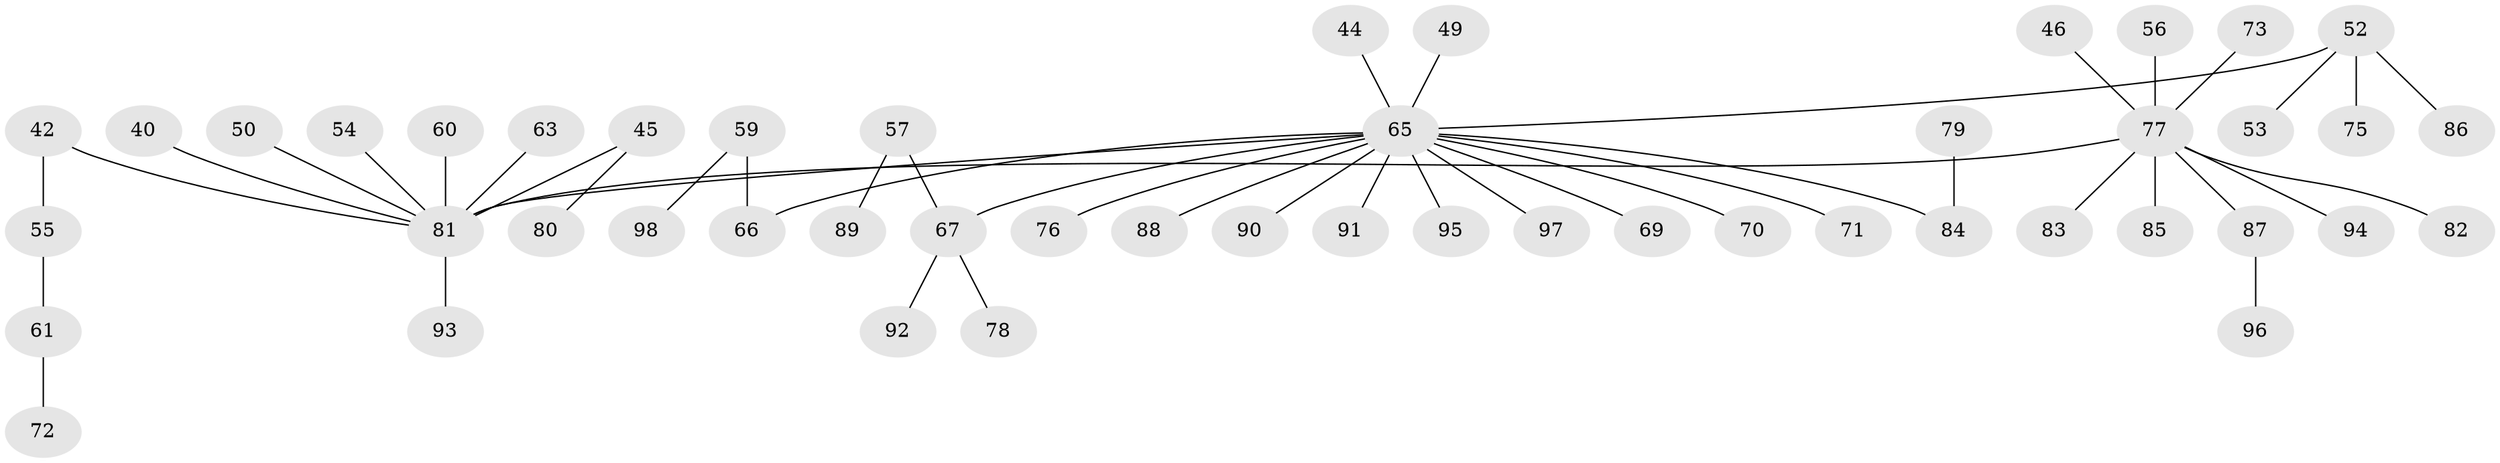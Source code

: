 // original degree distribution, {4: 0.04081632653061224, 5: 0.05102040816326531, 8: 0.01020408163265306, 7: 0.01020408163265306, 3: 0.12244897959183673, 6: 0.01020408163265306, 2: 0.22448979591836735, 1: 0.5306122448979592}
// Generated by graph-tools (version 1.1) at 2025/53/03/09/25 04:53:32]
// undirected, 49 vertices, 48 edges
graph export_dot {
graph [start="1"]
  node [color=gray90,style=filled];
  40;
  42;
  44;
  45;
  46;
  49;
  50;
  52 [super="+36"];
  53;
  54;
  55;
  56;
  57;
  59 [super="+39+51"];
  60;
  61;
  63;
  65 [super="+9+8+10+15+27+30+32+33+35"];
  66 [super="+14"];
  67 [super="+13+17+20+21+29+43"];
  69 [super="+28"];
  70;
  71;
  72;
  73;
  75;
  76;
  77 [super="+74+41+68+62"];
  78;
  79;
  80;
  81 [super="+64"];
  82;
  83;
  84 [super="+48"];
  85;
  86;
  87;
  88;
  89;
  90;
  91;
  92;
  93;
  94;
  95;
  96;
  97;
  98;
  40 -- 81;
  42 -- 55;
  42 -- 81;
  44 -- 65;
  45 -- 80;
  45 -- 81;
  46 -- 77;
  49 -- 65;
  50 -- 81;
  52 -- 65;
  52 -- 53;
  52 -- 86;
  52 -- 75;
  54 -- 81;
  55 -- 61;
  56 -- 77;
  57 -- 89;
  57 -- 67;
  59 -- 98;
  59 -- 66;
  60 -- 81;
  61 -- 72;
  63 -- 81;
  65 -- 97;
  65 -- 67;
  65 -- 71;
  65 -- 76;
  65 -- 88;
  65 -- 90;
  65 -- 91;
  65 -- 95;
  65 -- 66;
  65 -- 84;
  65 -- 81;
  65 -- 69;
  65 -- 70;
  67 -- 92;
  67 -- 78;
  73 -- 77;
  77 -- 85;
  77 -- 94;
  77 -- 82;
  77 -- 81;
  77 -- 83;
  77 -- 87;
  79 -- 84;
  81 -- 93;
  87 -- 96;
}
